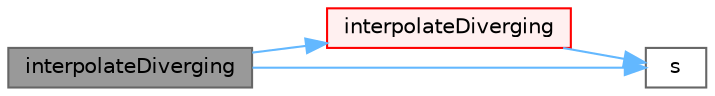 digraph "interpolateDiverging"
{
 // LATEX_PDF_SIZE
  bgcolor="transparent";
  edge [fontname=Helvetica,fontsize=10,labelfontname=Helvetica,labelfontsize=10];
  node [fontname=Helvetica,fontsize=10,shape=box,height=0.2,width=0.4];
  rankdir="LR";
  Node1 [id="Node000001",label="interpolateDiverging",height=0.2,width=0.4,color="gray40", fillcolor="grey60", style="filled", fontcolor="black",tooltip=" "];
  Node1 -> Node2 [id="edge1_Node000001_Node000002",color="steelblue1",style="solid",tooltip=" "];
  Node2 [id="Node000002",label="interpolateDiverging",height=0.2,width=0.4,color="red", fillcolor="#FFF0F0", style="filled",URL="$namespaceFoam_1_1colourTools.html#ad755952e125d351bd6412e31918af82e",tooltip=" "];
  Node2 -> Node29 [id="edge2_Node000002_Node000029",color="steelblue1",style="solid",tooltip=" "];
  Node29 [id="Node000029",label="s",height=0.2,width=0.4,color="grey40", fillcolor="white", style="filled",URL="$gmvOutputSpray_8H.html#abd29a68223d2d8cf69b98ba8e32a841c",tooltip=" "];
  Node1 -> Node29 [id="edge3_Node000001_Node000029",color="steelblue1",style="solid",tooltip=" "];
}
